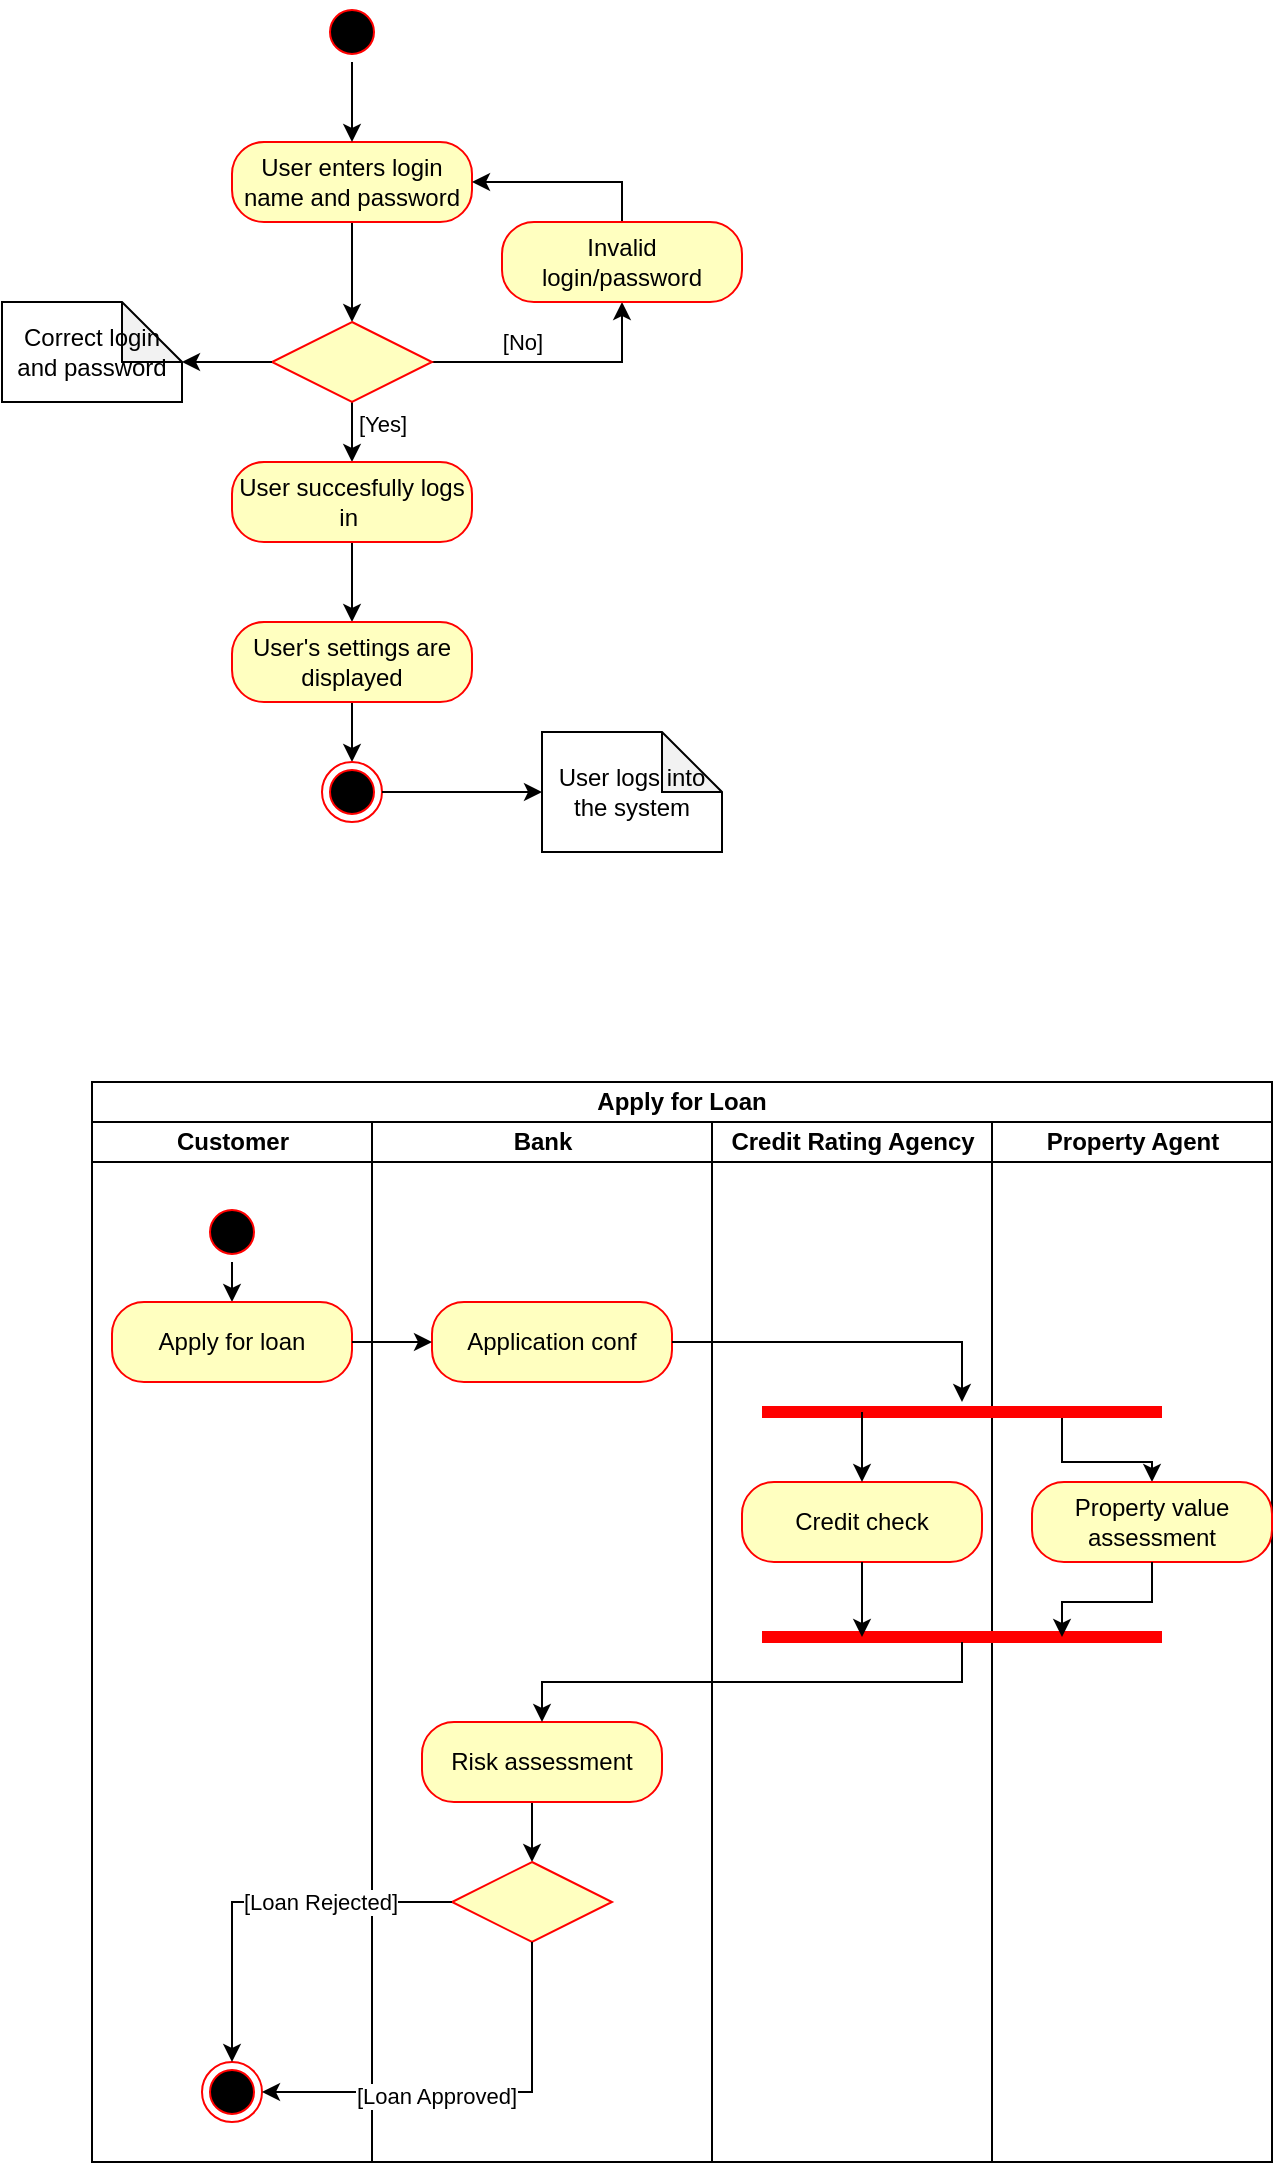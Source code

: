 <mxfile version="22.1.11" type="github">
  <diagram name="Page-1" id="tgH1u1JrCCDi874WLm_d">
    <mxGraphModel dx="955" dy="506" grid="1" gridSize="10" guides="1" tooltips="1" connect="1" arrows="1" fold="1" page="1" pageScale="1" pageWidth="850" pageHeight="1100" math="0" shadow="0">
      <root>
        <mxCell id="0" />
        <mxCell id="1" parent="0" />
        <mxCell id="HeLbQgJlljO21HpzN_nb-9" style="edgeStyle=orthogonalEdgeStyle;rounded=0;orthogonalLoop=1;jettySize=auto;html=1;exitX=0.5;exitY=1;exitDx=0;exitDy=0;entryX=0.5;entryY=0;entryDx=0;entryDy=0;" edge="1" parent="1" source="HeLbQgJlljO21HpzN_nb-3" target="HeLbQgJlljO21HpzN_nb-6">
          <mxGeometry relative="1" as="geometry" />
        </mxCell>
        <mxCell id="HeLbQgJlljO21HpzN_nb-3" value="User enters login name and password" style="rounded=1;whiteSpace=wrap;html=1;arcSize=40;fontColor=#000000;fillColor=#ffffc0;strokeColor=#ff0000;" vertex="1" parent="1">
          <mxGeometry x="315" y="70" width="120" height="40" as="geometry" />
        </mxCell>
        <mxCell id="HeLbQgJlljO21HpzN_nb-16" style="edgeStyle=orthogonalEdgeStyle;rounded=0;orthogonalLoop=1;jettySize=auto;html=1;exitX=1;exitY=0.5;exitDx=0;exitDy=0;entryX=0.5;entryY=1;entryDx=0;entryDy=0;" edge="1" parent="1" source="HeLbQgJlljO21HpzN_nb-6" target="HeLbQgJlljO21HpzN_nb-13">
          <mxGeometry relative="1" as="geometry" />
        </mxCell>
        <mxCell id="HeLbQgJlljO21HpzN_nb-20" value="[No]" style="edgeLabel;html=1;align=center;verticalAlign=middle;resizable=0;points=[];" vertex="1" connectable="0" parent="HeLbQgJlljO21HpzN_nb-16">
          <mxGeometry x="-0.399" y="3" relative="1" as="geometry">
            <mxPoint x="7" y="-7" as="offset" />
          </mxGeometry>
        </mxCell>
        <mxCell id="HeLbQgJlljO21HpzN_nb-23" style="edgeStyle=orthogonalEdgeStyle;rounded=0;orthogonalLoop=1;jettySize=auto;html=1;exitX=0.5;exitY=1;exitDx=0;exitDy=0;entryX=0.5;entryY=0;entryDx=0;entryDy=0;" edge="1" parent="1" source="HeLbQgJlljO21HpzN_nb-6" target="HeLbQgJlljO21HpzN_nb-21">
          <mxGeometry relative="1" as="geometry" />
        </mxCell>
        <mxCell id="HeLbQgJlljO21HpzN_nb-24" value="[Yes]" style="edgeLabel;html=1;align=center;verticalAlign=middle;resizable=0;points=[];" vertex="1" connectable="0" parent="HeLbQgJlljO21HpzN_nb-23">
          <mxGeometry x="-0.314" y="2" relative="1" as="geometry">
            <mxPoint x="13" as="offset" />
          </mxGeometry>
        </mxCell>
        <mxCell id="HeLbQgJlljO21HpzN_nb-6" value="" style="rhombus;whiteSpace=wrap;html=1;fontColor=#000000;fillColor=#ffffc0;strokeColor=#ff0000;" vertex="1" parent="1">
          <mxGeometry x="335" y="160" width="80" height="40" as="geometry" />
        </mxCell>
        <mxCell id="HeLbQgJlljO21HpzN_nb-19" style="edgeStyle=orthogonalEdgeStyle;rounded=0;orthogonalLoop=1;jettySize=auto;html=1;exitX=0.5;exitY=0;exitDx=0;exitDy=0;entryX=1;entryY=0.5;entryDx=0;entryDy=0;" edge="1" parent="1" source="HeLbQgJlljO21HpzN_nb-13" target="HeLbQgJlljO21HpzN_nb-3">
          <mxGeometry relative="1" as="geometry" />
        </mxCell>
        <mxCell id="HeLbQgJlljO21HpzN_nb-13" value="Invalid login/password" style="rounded=1;whiteSpace=wrap;html=1;arcSize=40;fontColor=#000000;fillColor=#ffffc0;strokeColor=#ff0000;" vertex="1" parent="1">
          <mxGeometry x="450" y="110" width="120" height="40" as="geometry" />
        </mxCell>
        <mxCell id="HeLbQgJlljO21HpzN_nb-27" style="edgeStyle=orthogonalEdgeStyle;rounded=0;orthogonalLoop=1;jettySize=auto;html=1;exitX=0.5;exitY=1;exitDx=0;exitDy=0;entryX=0.5;entryY=0;entryDx=0;entryDy=0;" edge="1" parent="1" source="HeLbQgJlljO21HpzN_nb-21" target="HeLbQgJlljO21HpzN_nb-25">
          <mxGeometry relative="1" as="geometry" />
        </mxCell>
        <mxCell id="HeLbQgJlljO21HpzN_nb-21" value="User succesfully logs in&amp;nbsp;" style="rounded=1;whiteSpace=wrap;html=1;arcSize=40;fontColor=#000000;fillColor=#ffffc0;strokeColor=#ff0000;" vertex="1" parent="1">
          <mxGeometry x="315" y="230" width="120" height="40" as="geometry" />
        </mxCell>
        <mxCell id="HeLbQgJlljO21HpzN_nb-32" style="edgeStyle=orthogonalEdgeStyle;rounded=0;orthogonalLoop=1;jettySize=auto;html=1;exitX=0.5;exitY=1;exitDx=0;exitDy=0;entryX=0.5;entryY=0;entryDx=0;entryDy=0;" edge="1" parent="1" source="HeLbQgJlljO21HpzN_nb-25" target="HeLbQgJlljO21HpzN_nb-31">
          <mxGeometry relative="1" as="geometry" />
        </mxCell>
        <mxCell id="HeLbQgJlljO21HpzN_nb-25" value="User&#39;s settings are displayed" style="rounded=1;whiteSpace=wrap;html=1;arcSize=40;fontColor=#000000;fillColor=#ffffc0;strokeColor=#ff0000;" vertex="1" parent="1">
          <mxGeometry x="315" y="310" width="120" height="40" as="geometry" />
        </mxCell>
        <mxCell id="HeLbQgJlljO21HpzN_nb-30" style="edgeStyle=orthogonalEdgeStyle;rounded=0;orthogonalLoop=1;jettySize=auto;html=1;exitX=0.5;exitY=1;exitDx=0;exitDy=0;entryX=0.5;entryY=0;entryDx=0;entryDy=0;" edge="1" parent="1" source="HeLbQgJlljO21HpzN_nb-28" target="HeLbQgJlljO21HpzN_nb-3">
          <mxGeometry relative="1" as="geometry" />
        </mxCell>
        <mxCell id="HeLbQgJlljO21HpzN_nb-28" value="" style="ellipse;html=1;shape=startState;fillColor=#000000;strokeColor=#ff0000;" vertex="1" parent="1">
          <mxGeometry x="360" width="30" height="30" as="geometry" />
        </mxCell>
        <mxCell id="HeLbQgJlljO21HpzN_nb-31" value="" style="ellipse;html=1;shape=endState;fillColor=#000000;strokeColor=#ff0000;" vertex="1" parent="1">
          <mxGeometry x="360" y="380" width="30" height="30" as="geometry" />
        </mxCell>
        <mxCell id="HeLbQgJlljO21HpzN_nb-33" value="Correct login and password" style="shape=note;whiteSpace=wrap;html=1;backgroundOutline=1;darkOpacity=0.05;" vertex="1" parent="1">
          <mxGeometry x="200" y="150" width="90" height="50" as="geometry" />
        </mxCell>
        <mxCell id="HeLbQgJlljO21HpzN_nb-34" style="edgeStyle=orthogonalEdgeStyle;rounded=0;orthogonalLoop=1;jettySize=auto;html=1;exitX=0;exitY=0.5;exitDx=0;exitDy=0;entryX=0;entryY=0;entryDx=90;entryDy=30;entryPerimeter=0;" edge="1" parent="1" source="HeLbQgJlljO21HpzN_nb-6" target="HeLbQgJlljO21HpzN_nb-33">
          <mxGeometry relative="1" as="geometry" />
        </mxCell>
        <mxCell id="HeLbQgJlljO21HpzN_nb-36" value="User logs into the system" style="shape=note;whiteSpace=wrap;html=1;backgroundOutline=1;darkOpacity=0.05;" vertex="1" parent="1">
          <mxGeometry x="470" y="365" width="90" height="60" as="geometry" />
        </mxCell>
        <mxCell id="HeLbQgJlljO21HpzN_nb-37" style="edgeStyle=orthogonalEdgeStyle;rounded=0;orthogonalLoop=1;jettySize=auto;html=1;entryX=0;entryY=0.5;entryDx=0;entryDy=0;entryPerimeter=0;" edge="1" parent="1" source="HeLbQgJlljO21HpzN_nb-31" target="HeLbQgJlljO21HpzN_nb-36">
          <mxGeometry relative="1" as="geometry" />
        </mxCell>
        <mxCell id="HeLbQgJlljO21HpzN_nb-38" value="Apply for Loan" style="swimlane;html=1;childLayout=stackLayout;resizeParent=1;resizeParentMax=0;startSize=20;whiteSpace=wrap;" vertex="1" parent="1">
          <mxGeometry x="245" y="540" width="590" height="540" as="geometry">
            <mxRectangle x="245" y="550" width="70" height="30" as="alternateBounds" />
          </mxGeometry>
        </mxCell>
        <mxCell id="HeLbQgJlljO21HpzN_nb-39" value="Customer" style="swimlane;html=1;startSize=20;" vertex="1" parent="HeLbQgJlljO21HpzN_nb-38">
          <mxGeometry y="20" width="140" height="520" as="geometry">
            <mxRectangle y="20" width="40" height="460" as="alternateBounds" />
          </mxGeometry>
        </mxCell>
        <mxCell id="HeLbQgJlljO21HpzN_nb-55" style="edgeStyle=orthogonalEdgeStyle;rounded=0;orthogonalLoop=1;jettySize=auto;html=1;exitX=0.5;exitY=1;exitDx=0;exitDy=0;entryX=0.5;entryY=0;entryDx=0;entryDy=0;" edge="1" parent="HeLbQgJlljO21HpzN_nb-39" source="HeLbQgJlljO21HpzN_nb-49" target="HeLbQgJlljO21HpzN_nb-51">
          <mxGeometry relative="1" as="geometry" />
        </mxCell>
        <mxCell id="HeLbQgJlljO21HpzN_nb-49" value="" style="ellipse;html=1;shape=startState;fillColor=#000000;strokeColor=#ff0000;" vertex="1" parent="HeLbQgJlljO21HpzN_nb-39">
          <mxGeometry x="55" y="40" width="30" height="30" as="geometry" />
        </mxCell>
        <mxCell id="HeLbQgJlljO21HpzN_nb-51" value="Apply for loan" style="rounded=1;whiteSpace=wrap;html=1;arcSize=40;fontColor=#000000;fillColor=#ffffc0;strokeColor=#ff0000;" vertex="1" parent="HeLbQgJlljO21HpzN_nb-39">
          <mxGeometry x="10" y="90" width="120" height="40" as="geometry" />
        </mxCell>
        <mxCell id="HeLbQgJlljO21HpzN_nb-86" value="" style="ellipse;html=1;shape=endState;fillColor=#000000;strokeColor=#ff0000;" vertex="1" parent="HeLbQgJlljO21HpzN_nb-39">
          <mxGeometry x="55" y="470" width="30" height="30" as="geometry" />
        </mxCell>
        <mxCell id="HeLbQgJlljO21HpzN_nb-40" value="Bank" style="swimlane;html=1;startSize=20;" vertex="1" parent="HeLbQgJlljO21HpzN_nb-38">
          <mxGeometry x="140" y="20" width="170" height="520" as="geometry" />
        </mxCell>
        <mxCell id="HeLbQgJlljO21HpzN_nb-56" value="Application conf" style="rounded=1;whiteSpace=wrap;html=1;arcSize=40;fontColor=#000000;fillColor=#ffffc0;strokeColor=#ff0000;" vertex="1" parent="HeLbQgJlljO21HpzN_nb-40">
          <mxGeometry x="30" y="90" width="120" height="40" as="geometry" />
        </mxCell>
        <mxCell id="HeLbQgJlljO21HpzN_nb-85" style="edgeStyle=orthogonalEdgeStyle;rounded=0;orthogonalLoop=1;jettySize=auto;html=1;exitX=0.5;exitY=1;exitDx=0;exitDy=0;entryX=0.5;entryY=0;entryDx=0;entryDy=0;" edge="1" parent="HeLbQgJlljO21HpzN_nb-40" source="HeLbQgJlljO21HpzN_nb-77" target="HeLbQgJlljO21HpzN_nb-82">
          <mxGeometry relative="1" as="geometry" />
        </mxCell>
        <mxCell id="HeLbQgJlljO21HpzN_nb-77" value="Risk assessment" style="rounded=1;whiteSpace=wrap;html=1;arcSize=40;fontColor=#000000;fillColor=#ffffc0;strokeColor=#ff0000;" vertex="1" parent="HeLbQgJlljO21HpzN_nb-40">
          <mxGeometry x="25" y="300" width="120" height="40" as="geometry" />
        </mxCell>
        <mxCell id="HeLbQgJlljO21HpzN_nb-82" value="" style="rhombus;whiteSpace=wrap;html=1;fontColor=#000000;fillColor=#ffffc0;strokeColor=#ff0000;" vertex="1" parent="HeLbQgJlljO21HpzN_nb-40">
          <mxGeometry x="40" y="370" width="80" height="40" as="geometry" />
        </mxCell>
        <mxCell id="HeLbQgJlljO21HpzN_nb-41" value="Credit Rating Agency" style="swimlane;html=1;startSize=20;" vertex="1" parent="HeLbQgJlljO21HpzN_nb-38">
          <mxGeometry x="310" y="20" width="140" height="520" as="geometry" />
        </mxCell>
        <mxCell id="HeLbQgJlljO21HpzN_nb-63" value="Credit check" style="rounded=1;whiteSpace=wrap;html=1;arcSize=40;fontColor=#000000;fillColor=#ffffc0;strokeColor=#ff0000;" vertex="1" parent="HeLbQgJlljO21HpzN_nb-41">
          <mxGeometry x="15" y="180" width="120" height="40" as="geometry" />
        </mxCell>
        <mxCell id="HeLbQgJlljO21HpzN_nb-48" value="Property Agent" style="swimlane;html=1;startSize=20;" vertex="1" parent="HeLbQgJlljO21HpzN_nb-38">
          <mxGeometry x="450" y="20" width="140" height="520" as="geometry" />
        </mxCell>
        <mxCell id="HeLbQgJlljO21HpzN_nb-67" style="edgeStyle=orthogonalEdgeStyle;rounded=0;orthogonalLoop=1;jettySize=auto;html=1;exitX=0.75;exitY=0.5;exitDx=0;exitDy=0;exitPerimeter=0;" edge="1" parent="HeLbQgJlljO21HpzN_nb-48" source="HeLbQgJlljO21HpzN_nb-60" target="HeLbQgJlljO21HpzN_nb-65">
          <mxGeometry relative="1" as="geometry" />
        </mxCell>
        <mxCell id="HeLbQgJlljO21HpzN_nb-60" value="" style="shape=line;html=1;strokeWidth=6;strokeColor=#ff0000;" vertex="1" parent="HeLbQgJlljO21HpzN_nb-48">
          <mxGeometry x="-115" y="140" width="200" height="10" as="geometry" />
        </mxCell>
        <mxCell id="HeLbQgJlljO21HpzN_nb-65" value="Property value assessment" style="rounded=1;whiteSpace=wrap;html=1;arcSize=40;fontColor=#000000;fillColor=#ffffc0;strokeColor=#ff0000;" vertex="1" parent="HeLbQgJlljO21HpzN_nb-48">
          <mxGeometry x="20" y="180" width="120" height="40" as="geometry" />
        </mxCell>
        <mxCell id="HeLbQgJlljO21HpzN_nb-71" value="" style="shape=line;html=1;strokeWidth=6;strokeColor=#ff0000;" vertex="1" parent="HeLbQgJlljO21HpzN_nb-48">
          <mxGeometry x="-115" y="255" width="200" height="5" as="geometry" />
        </mxCell>
        <mxCell id="HeLbQgJlljO21HpzN_nb-76" style="edgeStyle=orthogonalEdgeStyle;rounded=0;orthogonalLoop=1;jettySize=auto;html=1;exitX=0.5;exitY=1;exitDx=0;exitDy=0;entryX=0.75;entryY=0.5;entryDx=0;entryDy=0;entryPerimeter=0;" edge="1" parent="HeLbQgJlljO21HpzN_nb-48" source="HeLbQgJlljO21HpzN_nb-65" target="HeLbQgJlljO21HpzN_nb-71">
          <mxGeometry relative="1" as="geometry" />
        </mxCell>
        <mxCell id="HeLbQgJlljO21HpzN_nb-57" value="" style="edgeStyle=orthogonalEdgeStyle;rounded=0;orthogonalLoop=1;jettySize=auto;html=1;" edge="1" parent="HeLbQgJlljO21HpzN_nb-38" source="HeLbQgJlljO21HpzN_nb-51" target="HeLbQgJlljO21HpzN_nb-56">
          <mxGeometry relative="1" as="geometry" />
        </mxCell>
        <mxCell id="HeLbQgJlljO21HpzN_nb-62" style="edgeStyle=orthogonalEdgeStyle;rounded=0;orthogonalLoop=1;jettySize=auto;html=1;exitX=1;exitY=0.5;exitDx=0;exitDy=0;" edge="1" parent="HeLbQgJlljO21HpzN_nb-38" source="HeLbQgJlljO21HpzN_nb-56" target="HeLbQgJlljO21HpzN_nb-60">
          <mxGeometry relative="1" as="geometry" />
        </mxCell>
        <mxCell id="HeLbQgJlljO21HpzN_nb-68" style="edgeStyle=orthogonalEdgeStyle;rounded=0;orthogonalLoop=1;jettySize=auto;html=1;exitX=0.25;exitY=0.5;exitDx=0;exitDy=0;exitPerimeter=0;" edge="1" parent="HeLbQgJlljO21HpzN_nb-38" source="HeLbQgJlljO21HpzN_nb-60" target="HeLbQgJlljO21HpzN_nb-63">
          <mxGeometry relative="1" as="geometry" />
        </mxCell>
        <mxCell id="HeLbQgJlljO21HpzN_nb-75" style="edgeStyle=orthogonalEdgeStyle;rounded=0;orthogonalLoop=1;jettySize=auto;html=1;exitX=0.5;exitY=1;exitDx=0;exitDy=0;entryX=0.25;entryY=0.5;entryDx=0;entryDy=0;entryPerimeter=0;" edge="1" parent="HeLbQgJlljO21HpzN_nb-38" source="HeLbQgJlljO21HpzN_nb-63" target="HeLbQgJlljO21HpzN_nb-71">
          <mxGeometry relative="1" as="geometry" />
        </mxCell>
        <mxCell id="HeLbQgJlljO21HpzN_nb-81" style="edgeStyle=orthogonalEdgeStyle;rounded=0;orthogonalLoop=1;jettySize=auto;html=1;" edge="1" parent="HeLbQgJlljO21HpzN_nb-38" source="HeLbQgJlljO21HpzN_nb-71" target="HeLbQgJlljO21HpzN_nb-77">
          <mxGeometry relative="1" as="geometry">
            <Array as="points">
              <mxPoint x="435" y="300" />
              <mxPoint x="225" y="300" />
            </Array>
          </mxGeometry>
        </mxCell>
        <mxCell id="HeLbQgJlljO21HpzN_nb-87" style="edgeStyle=orthogonalEdgeStyle;rounded=0;orthogonalLoop=1;jettySize=auto;html=1;exitX=0;exitY=0.5;exitDx=0;exitDy=0;entryX=0.5;entryY=0;entryDx=0;entryDy=0;" edge="1" parent="HeLbQgJlljO21HpzN_nb-38" source="HeLbQgJlljO21HpzN_nb-82" target="HeLbQgJlljO21HpzN_nb-86">
          <mxGeometry relative="1" as="geometry" />
        </mxCell>
        <mxCell id="HeLbQgJlljO21HpzN_nb-89" value="[Loan Rejected]" style="edgeLabel;html=1;align=center;verticalAlign=middle;resizable=0;points=[];" vertex="1" connectable="0" parent="HeLbQgJlljO21HpzN_nb-87">
          <mxGeometry x="-0.097" relative="1" as="geometry">
            <mxPoint x="20" as="offset" />
          </mxGeometry>
        </mxCell>
        <mxCell id="HeLbQgJlljO21HpzN_nb-88" style="edgeStyle=orthogonalEdgeStyle;rounded=0;orthogonalLoop=1;jettySize=auto;html=1;exitX=0.5;exitY=1;exitDx=0;exitDy=0;entryX=1;entryY=0.5;entryDx=0;entryDy=0;" edge="1" parent="HeLbQgJlljO21HpzN_nb-38" source="HeLbQgJlljO21HpzN_nb-82" target="HeLbQgJlljO21HpzN_nb-86">
          <mxGeometry relative="1" as="geometry" />
        </mxCell>
        <mxCell id="HeLbQgJlljO21HpzN_nb-90" value="[Loan Approved]" style="edgeLabel;html=1;align=center;verticalAlign=middle;resizable=0;points=[];" vertex="1" connectable="0" parent="HeLbQgJlljO21HpzN_nb-88">
          <mxGeometry x="0.177" y="2" relative="1" as="geometry">
            <mxPoint as="offset" />
          </mxGeometry>
        </mxCell>
      </root>
    </mxGraphModel>
  </diagram>
</mxfile>
